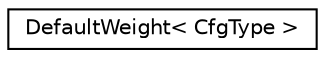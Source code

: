 digraph "Graphical Class Hierarchy"
{
 // LATEX_PDF_SIZE
  edge [fontname="Helvetica",fontsize="10",labelfontname="Helvetica",labelfontsize="10"];
  node [fontname="Helvetica",fontsize="10",shape=record];
  rankdir="LR";
  Node0 [label="DefaultWeight\< CfgType \>",height=0.2,width=0.4,color="black", fillcolor="white", style="filled",URL="$classDefaultWeight.html",tooltip=" "];
}
